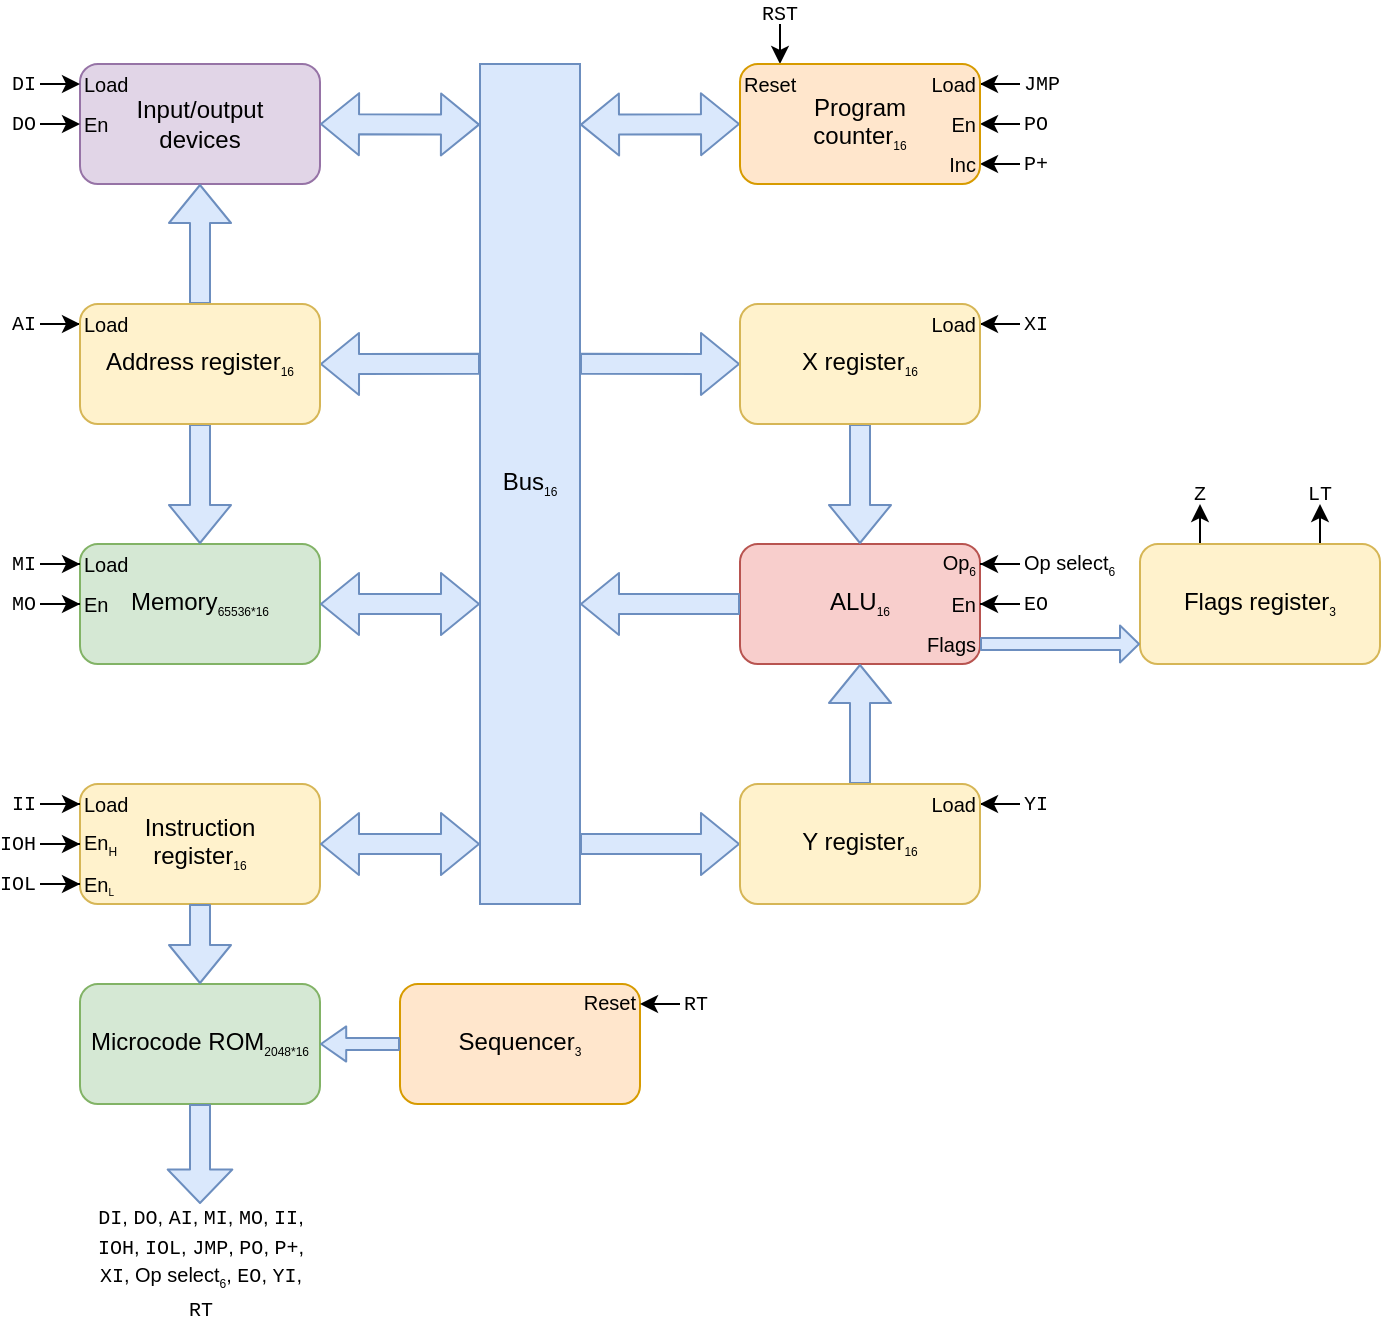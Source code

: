 <mxfile version="14.1.8" type="device"><diagram id="qZW6E2SnLvIhZ1rQXi7f" name="Page-1"><mxGraphModel dx="1199" dy="701" grid="0" gridSize="10" guides="1" tooltips="1" connect="1" arrows="1" fold="1" page="1" pageScale="1" pageWidth="827" pageHeight="1169" math="0" shadow="0"><root><mxCell id="0"/><mxCell id="1" parent="0"/><mxCell id="gYy3cqthwHcwwgq4DM2m-33" value="" style="shape=flexArrow;endArrow=classic;html=1;entryX=0;entryY=0.5;entryDx=0;entryDy=0;exitX=1;exitY=0.326;exitDx=0;exitDy=0;exitPerimeter=0;fillColor=#dae8fc;strokeColor=#6c8ebf;" parent="1" target="gYy3cqthwHcwwgq4DM2m-1" edge="1"><mxGeometry width="50" height="50" relative="1" as="geometry"><mxPoint x="370" y="419.92" as="sourcePoint"/><mxPoint x="420" y="460" as="targetPoint"/></mxGeometry></mxCell><mxCell id="gYy3cqthwHcwwgq4DM2m-34" value="" style="shape=flexArrow;endArrow=classic;html=1;strokeColor=#6c8ebf;entryX=0;entryY=0.5;entryDx=0;entryDy=0;exitX=1;exitY=0.587;exitDx=0;exitDy=0;exitPerimeter=0;fillColor=#dae8fc;" parent="1" target="gYy3cqthwHcwwgq4DM2m-4" edge="1"><mxGeometry width="50" height="50" relative="1" as="geometry"><mxPoint x="370" y="660.04" as="sourcePoint"/><mxPoint x="280" y="440" as="targetPoint"/></mxGeometry></mxCell><mxCell id="gYy3cqthwHcwwgq4DM2m-35" value="ALU&lt;sub&gt;&lt;font style=&quot;font-size: 6px&quot;&gt;16&lt;/font&gt;&lt;/sub&gt;" style="rounded=1;whiteSpace=wrap;html=1;fillColor=#f8cecc;strokeColor=#b85450;" parent="1" vertex="1"><mxGeometry x="450" y="510" width="120" height="60" as="geometry"/></mxCell><mxCell id="gYy3cqthwHcwwgq4DM2m-36" value="&lt;font&gt;&lt;span style=&quot;font-size: 10px&quot;&gt;Op&lt;/span&gt;&lt;sub&gt;&lt;font style=&quot;font-size: 6px&quot;&gt;6&lt;/font&gt;&lt;/sub&gt;&lt;/font&gt;" style="text;html=1;strokeColor=none;fillColor=none;align=right;verticalAlign=middle;whiteSpace=wrap;rounded=0;" parent="1" vertex="1"><mxGeometry x="546" y="510" width="24" height="20" as="geometry"/></mxCell><mxCell id="gYy3cqthwHcwwgq4DM2m-37" value="&lt;font style=&quot;font-size: 10px&quot;&gt;En&lt;/font&gt;" style="text;html=1;strokeColor=none;fillColor=none;align=right;verticalAlign=middle;whiteSpace=wrap;rounded=0;" parent="1" vertex="1"><mxGeometry x="546" y="530" width="24" height="20" as="geometry"/></mxCell><mxCell id="gYy3cqthwHcwwgq4DM2m-41" value="" style="shape=flexArrow;endArrow=classic;html=1;strokeColor=#6c8ebf;entryX=0.5;entryY=0;entryDx=0;entryDy=0;exitX=0.5;exitY=1;exitDx=0;exitDy=0;fillColor=#dae8fc;" parent="1" source="gYy3cqthwHcwwgq4DM2m-1" target="gYy3cqthwHcwwgq4DM2m-35" edge="1"><mxGeometry width="50" height="50" relative="1" as="geometry"><mxPoint x="460" y="600" as="sourcePoint"/><mxPoint x="510" y="550" as="targetPoint"/></mxGeometry></mxCell><mxCell id="gYy3cqthwHcwwgq4DM2m-42" value="" style="shape=flexArrow;endArrow=classic;html=1;strokeColor=#6c8ebf;exitX=0.5;exitY=0;exitDx=0;exitDy=0;fillColor=#dae8fc;" parent="1" source="gYy3cqthwHcwwgq4DM2m-4" edge="1"><mxGeometry width="50" height="50" relative="1" as="geometry"><mxPoint x="460" y="600" as="sourcePoint"/><mxPoint x="510" y="570" as="targetPoint"/></mxGeometry></mxCell><mxCell id="gYy3cqthwHcwwgq4DM2m-45" style="edgeStyle=orthogonalEdgeStyle;rounded=0;orthogonalLoop=1;jettySize=auto;html=1;entryX=1;entryY=0.167;entryDx=0;entryDy=0;entryPerimeter=0;strokeColor=#000000;" parent="1" source="gYy3cqthwHcwwgq4DM2m-43" target="gYy3cqthwHcwwgq4DM2m-35" edge="1"><mxGeometry relative="1" as="geometry"/></mxCell><mxCell id="gYy3cqthwHcwwgq4DM2m-43" value="&lt;font&gt;&lt;span style=&quot;font-size: 10px&quot;&gt;Op select&lt;/span&gt;&lt;sub&gt;&lt;font style=&quot;font-size: 6px&quot;&gt;6&lt;/font&gt;&lt;/sub&gt;&lt;/font&gt;" style="text;html=1;strokeColor=none;fillColor=none;align=left;verticalAlign=middle;whiteSpace=wrap;rounded=0;" parent="1" vertex="1"><mxGeometry x="590" y="510" width="60" height="20" as="geometry"/></mxCell><mxCell id="gYy3cqthwHcwwgq4DM2m-46" style="edgeStyle=orthogonalEdgeStyle;rounded=0;orthogonalLoop=1;jettySize=auto;html=1;entryX=1;entryY=0.5;entryDx=0;entryDy=0;strokeColor=#000000;" parent="1" source="gYy3cqthwHcwwgq4DM2m-44" target="gYy3cqthwHcwwgq4DM2m-35" edge="1"><mxGeometry relative="1" as="geometry"/></mxCell><mxCell id="gYy3cqthwHcwwgq4DM2m-44" value="&lt;font style=&quot;font-size: 10px&quot;&gt;EO&lt;/font&gt;" style="text;html=1;strokeColor=none;fillColor=none;align=left;verticalAlign=middle;whiteSpace=wrap;rounded=0;fontFamily=Courier New;" parent="1" vertex="1"><mxGeometry x="590" y="530" width="30" height="20" as="geometry"/></mxCell><mxCell id="gYy3cqthwHcwwgq4DM2m-47" value="Memory&lt;sub&gt;&lt;font style=&quot;font-size: 6px&quot;&gt;65536*16&lt;/font&gt;&lt;/sub&gt;" style="rounded=1;whiteSpace=wrap;html=1;fillColor=#d5e8d4;strokeColor=#82b366;" parent="1" vertex="1"><mxGeometry x="120" y="510" width="120" height="60" as="geometry"/></mxCell><mxCell id="gYy3cqthwHcwwgq4DM2m-49" value="&lt;font style=&quot;font-size: 10px&quot;&gt;Load&lt;/font&gt;" style="text;html=1;strokeColor=none;fillColor=none;align=left;verticalAlign=middle;whiteSpace=wrap;rounded=0;" parent="1" vertex="1"><mxGeometry x="120" y="510" width="40" height="20" as="geometry"/></mxCell><mxCell id="gYy3cqthwHcwwgq4DM2m-50" value="&lt;font style=&quot;font-size: 10px&quot;&gt;En&lt;/font&gt;" style="text;html=1;strokeColor=none;fillColor=none;align=left;verticalAlign=middle;whiteSpace=wrap;rounded=0;" parent="1" vertex="1"><mxGeometry x="120" y="530" width="30" height="20" as="geometry"/></mxCell><mxCell id="gYy3cqthwHcwwgq4DM2m-54" style="edgeStyle=orthogonalEdgeStyle;rounded=0;orthogonalLoop=1;jettySize=auto;html=1;entryX=0;entryY=0.5;entryDx=0;entryDy=0;strokeColor=#000000;" parent="1" source="gYy3cqthwHcwwgq4DM2m-51" target="gYy3cqthwHcwwgq4DM2m-49" edge="1"><mxGeometry relative="1" as="geometry"/></mxCell><mxCell id="gYy3cqthwHcwwgq4DM2m-51" value="&lt;font style=&quot;font-size: 10px&quot;&gt;MI&lt;/font&gt;" style="text;html=1;strokeColor=none;fillColor=none;align=right;verticalAlign=middle;whiteSpace=wrap;rounded=0;fontFamily=Courier New;" parent="1" vertex="1"><mxGeometry x="80" y="510" width="20" height="20" as="geometry"/></mxCell><mxCell id="gYy3cqthwHcwwgq4DM2m-53" style="edgeStyle=orthogonalEdgeStyle;rounded=0;orthogonalLoop=1;jettySize=auto;html=1;entryX=0;entryY=0.5;entryDx=0;entryDy=0;strokeColor=#000000;" parent="1" source="gYy3cqthwHcwwgq4DM2m-52" target="gYy3cqthwHcwwgq4DM2m-50" edge="1"><mxGeometry relative="1" as="geometry"/></mxCell><mxCell id="gYy3cqthwHcwwgq4DM2m-52" value="&lt;font style=&quot;font-size: 10px&quot;&gt;MO&lt;/font&gt;" style="text;html=1;strokeColor=none;fillColor=none;align=right;verticalAlign=middle;whiteSpace=wrap;rounded=0;fontFamily=Courier New;" parent="1" vertex="1"><mxGeometry x="80" y="530" width="20" height="20" as="geometry"/></mxCell><mxCell id="gYy3cqthwHcwwgq4DM2m-55" value="" style="shape=flexArrow;endArrow=classic;html=1;strokeColor=#6c8ebf;exitX=0.5;exitY=1;exitDx=0;exitDy=0;entryX=0.5;entryY=0;entryDx=0;entryDy=0;fillColor=#dae8fc;" parent="1" source="gYy3cqthwHcwwgq4DM2m-6" target="gYy3cqthwHcwwgq4DM2m-47" edge="1"><mxGeometry width="50" height="50" relative="1" as="geometry"><mxPoint x="220" y="570" as="sourcePoint"/><mxPoint x="270" y="520" as="targetPoint"/></mxGeometry></mxCell><mxCell id="gYy3cqthwHcwwgq4DM2m-56" value="" style="shape=flexArrow;endArrow=classic;html=1;strokeColor=#6c8ebf;entryX=1;entryY=0.5;entryDx=0;entryDy=0;exitX=0;exitY=0.326;exitDx=0;exitDy=0;exitPerimeter=0;fillColor=#dae8fc;" parent="1" target="gYy3cqthwHcwwgq4DM2m-6" edge="1"><mxGeometry width="50" height="50" relative="1" as="geometry"><mxPoint x="320" y="419.92" as="sourcePoint"/><mxPoint x="270" y="520" as="targetPoint"/></mxGeometry></mxCell><mxCell id="gYy3cqthwHcwwgq4DM2m-57" value="" style="shape=flexArrow;endArrow=classic;startArrow=classic;html=1;strokeColor=#6c8ebf;exitX=1;exitY=0.5;exitDx=0;exitDy=0;fillColor=#dae8fc;" parent="1" source="gYy3cqthwHcwwgq4DM2m-47" edge="1"><mxGeometry width="50" height="50" relative="1" as="geometry"><mxPoint x="220" y="570" as="sourcePoint"/><mxPoint x="320" y="540" as="targetPoint"/></mxGeometry></mxCell><mxCell id="gYy3cqthwHcwwgq4DM2m-58" value="Instruction&lt;br&gt;register&lt;sub&gt;&lt;font style=&quot;font-size: 6px&quot;&gt;16&lt;/font&gt;&lt;/sub&gt;" style="rounded=1;whiteSpace=wrap;html=1;fillColor=#fff2cc;strokeColor=#d6b656;" parent="1" vertex="1"><mxGeometry x="120" y="630" width="120" height="60" as="geometry"/></mxCell><mxCell id="gYy3cqthwHcwwgq4DM2m-59" value="&lt;font style=&quot;font-size: 10px&quot;&gt;Load&lt;/font&gt;" style="text;html=1;strokeColor=none;fillColor=none;align=left;verticalAlign=middle;whiteSpace=wrap;rounded=0;" parent="1" vertex="1"><mxGeometry x="120" y="630" width="40" height="20" as="geometry"/></mxCell><mxCell id="gYy3cqthwHcwwgq4DM2m-60" value="&lt;font&gt;&lt;span style=&quot;font-size: 10px&quot;&gt;En&lt;/span&gt;&lt;sub&gt;&lt;font style=&quot;font-size: 6px&quot;&gt;H&lt;/font&gt;&lt;/sub&gt;&lt;/font&gt;" style="text;html=1;strokeColor=none;fillColor=none;align=left;verticalAlign=middle;whiteSpace=wrap;rounded=0;" parent="1" vertex="1"><mxGeometry x="120" y="650" width="30" height="20" as="geometry"/></mxCell><mxCell id="gYy3cqthwHcwwgq4DM2m-61" style="edgeStyle=orthogonalEdgeStyle;rounded=0;orthogonalLoop=1;jettySize=auto;html=1;entryX=0;entryY=0.5;entryDx=0;entryDy=0;strokeColor=#000000;" parent="1" source="gYy3cqthwHcwwgq4DM2m-62" target="gYy3cqthwHcwwgq4DM2m-59" edge="1"><mxGeometry relative="1" as="geometry"/></mxCell><mxCell id="gYy3cqthwHcwwgq4DM2m-62" value="&lt;font style=&quot;font-size: 10px&quot;&gt;II&lt;/font&gt;" style="text;html=1;strokeColor=none;fillColor=none;align=right;verticalAlign=middle;whiteSpace=wrap;rounded=0;fontFamily=Courier New;" parent="1" vertex="1"><mxGeometry x="80" y="630" width="20" height="20" as="geometry"/></mxCell><mxCell id="gYy3cqthwHcwwgq4DM2m-63" style="edgeStyle=orthogonalEdgeStyle;rounded=0;orthogonalLoop=1;jettySize=auto;html=1;entryX=0;entryY=0.5;entryDx=0;entryDy=0;strokeColor=#000000;" parent="1" source="gYy3cqthwHcwwgq4DM2m-64" target="gYy3cqthwHcwwgq4DM2m-60" edge="1"><mxGeometry relative="1" as="geometry"/></mxCell><mxCell id="gYy3cqthwHcwwgq4DM2m-64" value="&lt;font style=&quot;font-size: 10px&quot;&gt;IOH&lt;/font&gt;" style="text;html=1;strokeColor=none;fillColor=none;align=right;verticalAlign=middle;whiteSpace=wrap;rounded=0;fontFamily=Courier New;" parent="1" vertex="1"><mxGeometry x="80" y="650" width="20" height="20" as="geometry"/></mxCell><mxCell id="gYy3cqthwHcwwgq4DM2m-65" value="" style="shape=flexArrow;endArrow=classic;startArrow=classic;html=1;strokeColor=#6c8ebf;exitX=1;exitY=0.5;exitDx=0;exitDy=0;entryX=0;entryY=0.587;entryDx=0;entryDy=0;entryPerimeter=0;fillColor=#dae8fc;" parent="1" source="gYy3cqthwHcwwgq4DM2m-58" edge="1"><mxGeometry width="50" height="50" relative="1" as="geometry"><mxPoint x="170" y="760" as="sourcePoint"/><mxPoint x="320" y="660.04" as="targetPoint"/></mxGeometry></mxCell><mxCell id="gYy3cqthwHcwwgq4DM2m-68" value="&lt;font&gt;&lt;span style=&quot;font-size: 10px&quot;&gt;En&lt;/span&gt;&lt;span style=&quot;font-size: 6px&quot;&gt;&lt;sub&gt;L&lt;/sub&gt;&lt;/span&gt;&lt;/font&gt;" style="text;html=1;strokeColor=none;fillColor=none;align=left;verticalAlign=middle;whiteSpace=wrap;rounded=0;" parent="1" vertex="1"><mxGeometry x="120" y="670" width="30" height="20" as="geometry"/></mxCell><mxCell id="gYy3cqthwHcwwgq4DM2m-70" style="edgeStyle=orthogonalEdgeStyle;rounded=0;orthogonalLoop=1;jettySize=auto;html=1;entryX=0;entryY=0.5;entryDx=0;entryDy=0;strokeColor=#000000;" parent="1" source="gYy3cqthwHcwwgq4DM2m-69" target="gYy3cqthwHcwwgq4DM2m-68" edge="1"><mxGeometry relative="1" as="geometry"/></mxCell><mxCell id="gYy3cqthwHcwwgq4DM2m-69" value="&lt;font style=&quot;font-size: 10px&quot;&gt;IOL&lt;/font&gt;" style="text;html=1;strokeColor=none;fillColor=none;align=right;verticalAlign=middle;whiteSpace=wrap;rounded=0;fontFamily=Courier New;" parent="1" vertex="1"><mxGeometry x="80" y="670" width="20" height="20" as="geometry"/></mxCell><mxCell id="gYy3cqthwHcwwgq4DM2m-71" value="" style="shape=flexArrow;endArrow=classic;html=1;strokeColor=#6c8ebf;exitX=0;exitY=0.5;exitDx=0;exitDy=0;fillColor=#dae8fc;" parent="1" source="gYy3cqthwHcwwgq4DM2m-35" edge="1"><mxGeometry width="50" height="50" relative="1" as="geometry"><mxPoint x="400" y="550" as="sourcePoint"/><mxPoint x="370" y="540" as="targetPoint"/></mxGeometry></mxCell><mxCell id="gYy3cqthwHcwwgq4DM2m-78" style="edgeStyle=orthogonalEdgeStyle;rounded=1;orthogonalLoop=1;jettySize=auto;html=1;exitX=0.25;exitY=0;exitDx=0;exitDy=0;entryX=0.5;entryY=1;entryDx=0;entryDy=0;startSize=3;endSize=6;strokeColor=#000000;fontSize=12;strokeWidth=1;" parent="1" source="gYy3cqthwHcwwgq4DM2m-72" target="gYy3cqthwHcwwgq4DM2m-74" edge="1"><mxGeometry relative="1" as="geometry"/></mxCell><mxCell id="gYy3cqthwHcwwgq4DM2m-80" style="edgeStyle=orthogonalEdgeStyle;rounded=1;orthogonalLoop=1;jettySize=auto;html=1;exitX=0.75;exitY=0;exitDx=0;exitDy=0;entryX=0.5;entryY=1;entryDx=0;entryDy=0;startSize=3;endSize=6;strokeColor=#000000;" parent="1" source="gYy3cqthwHcwwgq4DM2m-72" target="gYy3cqthwHcwwgq4DM2m-75" edge="1"><mxGeometry relative="1" as="geometry"/></mxCell><mxCell id="gYy3cqthwHcwwgq4DM2m-72" value="Flags register&lt;sub&gt;&lt;font style=&quot;font-size: 6px&quot;&gt;3&lt;/font&gt;&lt;/sub&gt;" style="rounded=1;whiteSpace=wrap;html=1;fillColor=#fff2cc;strokeColor=#d6b656;" parent="1" vertex="1"><mxGeometry x="650" y="510" width="120" height="60" as="geometry"/></mxCell><mxCell id="gYy3cqthwHcwwgq4DM2m-74" value="&lt;font style=&quot;font-size: 10px&quot;&gt;Z&lt;/font&gt;" style="text;html=1;strokeColor=none;fillColor=none;align=center;verticalAlign=middle;whiteSpace=wrap;rounded=0;fontFamily=Courier New;" parent="1" vertex="1"><mxGeometry x="660" y="480" width="40" height="10" as="geometry"/></mxCell><mxCell id="gYy3cqthwHcwwgq4DM2m-75" value="&lt;font style=&quot;font-size: 10px&quot;&gt;LT&lt;/font&gt;" style="text;html=1;strokeColor=none;fillColor=none;align=center;verticalAlign=middle;whiteSpace=wrap;rounded=0;fontFamily=Courier New;" parent="1" vertex="1"><mxGeometry x="720" y="480" width="40" height="10" as="geometry"/></mxCell><mxCell id="gYy3cqthwHcwwgq4DM2m-87" value="" style="shape=flexArrow;endArrow=classic;startArrow=classic;html=1;strokeColor=#6c8ebf;entryX=0;entryY=0.5;entryDx=0;entryDy=0;exitX=1;exitY=0.196;exitDx=0;exitDy=0;exitPerimeter=0;fillColor=#dae8fc;" parent="1" target="gYy3cqthwHcwwgq4DM2m-83" edge="1"><mxGeometry width="50" height="50" relative="1" as="geometry"><mxPoint x="370" y="300.32" as="sourcePoint"/><mxPoint x="280" y="270" as="targetPoint"/></mxGeometry></mxCell><mxCell id="gYy3cqthwHcwwgq4DM2m-85" style="edgeStyle=orthogonalEdgeStyle;rounded=0;orthogonalLoop=1;jettySize=auto;html=1;entryX=1;entryY=0.5;entryDx=0;entryDy=0;" parent="1" source="gYy3cqthwHcwwgq4DM2m-86" target="gYy3cqthwHcwwgq4DM2m-84" edge="1"><mxGeometry x="450" y="270" as="geometry"/></mxCell><mxCell id="gYy3cqthwHcwwgq4DM2m-86" value="&lt;span style=&quot;font-size: 10px&quot;&gt;JMP&lt;/span&gt;" style="text;html=1;strokeColor=none;fillColor=none;align=left;verticalAlign=middle;whiteSpace=wrap;rounded=0;fontFamily=Courier New;" parent="1" vertex="1"><mxGeometry x="590" y="270" width="20" height="20" as="geometry"/></mxCell><mxCell id="gYy3cqthwHcwwgq4DM2m-99" style="edgeStyle=orthogonalEdgeStyle;rounded=1;orthogonalLoop=1;jettySize=auto;html=1;entryX=1;entryY=0.5;entryDx=0;entryDy=0;startSize=6;endSize=6;strokeColor=#000000;fontSize=11;" parent="1" source="gYy3cqthwHcwwgq4DM2m-97" target="gYy3cqthwHcwwgq4DM2m-94" edge="1"><mxGeometry x="450" y="270" as="geometry"/></mxCell><mxCell id="gYy3cqthwHcwwgq4DM2m-97" value="&lt;span style=&quot;font-size: 10px&quot;&gt;PO&lt;/span&gt;" style="text;html=1;strokeColor=none;fillColor=none;align=left;verticalAlign=middle;whiteSpace=wrap;rounded=0;fontFamily=Courier New;" parent="1" vertex="1"><mxGeometry x="590" y="290" width="20" height="20" as="geometry"/></mxCell><mxCell id="gYy3cqthwHcwwgq4DM2m-100" style="edgeStyle=orthogonalEdgeStyle;rounded=1;orthogonalLoop=1;jettySize=auto;html=1;entryX=1;entryY=0.5;entryDx=0;entryDy=0;startSize=6;endSize=6;strokeColor=#000000;" parent="1" source="gYy3cqthwHcwwgq4DM2m-98" target="gYy3cqthwHcwwgq4DM2m-96" edge="1"><mxGeometry x="450" y="270" as="geometry"/></mxCell><mxCell id="gYy3cqthwHcwwgq4DM2m-98" value="&lt;span style=&quot;font-size: 10px&quot;&gt;P+&lt;/span&gt;" style="text;html=1;strokeColor=none;fillColor=none;align=left;verticalAlign=middle;whiteSpace=wrap;rounded=0;fontFamily=Courier New;" parent="1" vertex="1"><mxGeometry x="590" y="310" width="20" height="20" as="geometry"/></mxCell><mxCell id="gYy3cqthwHcwwgq4DM2m-103" style="edgeStyle=orthogonalEdgeStyle;rounded=1;orthogonalLoop=1;jettySize=auto;html=1;entryX=0.5;entryY=0;entryDx=0;entryDy=0;startSize=6;endSize=6;strokeColor=#000000;fontSize=11;" parent="1" source="gYy3cqthwHcwwgq4DM2m-102" target="gYy3cqthwHcwwgq4DM2m-95" edge="1"><mxGeometry relative="1" as="geometry"/></mxCell><mxCell id="gYy3cqthwHcwwgq4DM2m-102" value="&lt;span style=&quot;font-size: 10px&quot;&gt;RST&lt;/span&gt;" style="text;html=1;strokeColor=none;fillColor=none;align=center;verticalAlign=middle;whiteSpace=wrap;rounded=0;fontFamily=Courier New;" parent="1" vertex="1"><mxGeometry x="460" y="240" width="20" height="10" as="geometry"/></mxCell><mxCell id="gYy3cqthwHcwwgq4DM2m-105" value="Flags" style="text;html=1;strokeColor=none;fillColor=none;align=right;verticalAlign=middle;whiteSpace=wrap;rounded=0;fontSize=10;" parent="1" vertex="1"><mxGeometry x="530" y="550" width="40" height="20" as="geometry"/></mxCell><mxCell id="gYy3cqthwHcwwgq4DM2m-106" value="" style="shape=flexArrow;endArrow=classic;html=1;strokeColor=#6c8ebf;fontSize=10;exitX=1;exitY=0.5;exitDx=0;exitDy=0;entryX=0;entryY=0.833;entryDx=0;entryDy=0;entryPerimeter=0;endSize=2.833;width=6;strokeWidth=1;endWidth=11.442;fillColor=#dae8fc;" parent="1" source="gYy3cqthwHcwwgq4DM2m-105" target="gYy3cqthwHcwwgq4DM2m-72" edge="1"><mxGeometry width="50" height="50" relative="1" as="geometry"><mxPoint x="340" y="470" as="sourcePoint"/><mxPoint x="390" y="420" as="targetPoint"/></mxGeometry></mxCell><mxCell id="gYy3cqthwHcwwgq4DM2m-111" value="Input/output&lt;br&gt;devices" style="rounded=1;whiteSpace=wrap;html=1;fillColor=#e1d5e7;fontSize=12;align=center;strokeColor=#9673a6;" parent="1" vertex="1"><mxGeometry x="120" y="270" width="120" height="60" as="geometry"/></mxCell><mxCell id="gYy3cqthwHcwwgq4DM2m-112" value="" style="shape=flexArrow;endArrow=classic;html=1;strokeColor=#6c8ebf;strokeWidth=1;fontSize=12;exitX=0.5;exitY=0;exitDx=0;exitDy=0;entryX=0.5;entryY=1;entryDx=0;entryDy=0;fillColor=#dae8fc;" parent="1" source="gYy3cqthwHcwwgq4DM2m-6" target="gYy3cqthwHcwwgq4DM2m-111" edge="1"><mxGeometry width="50" height="50" relative="1" as="geometry"><mxPoint x="500" y="520" as="sourcePoint"/><mxPoint x="550" y="470" as="targetPoint"/></mxGeometry></mxCell><mxCell id="gYy3cqthwHcwwgq4DM2m-113" value="&lt;font style=&quot;font-size: 10px&quot;&gt;Load&lt;/font&gt;" style="text;html=1;strokeColor=none;fillColor=none;align=left;verticalAlign=middle;whiteSpace=wrap;rounded=0;" parent="1" vertex="1"><mxGeometry x="120" y="270" width="40" height="20" as="geometry"/></mxCell><mxCell id="gYy3cqthwHcwwgq4DM2m-114" value="&lt;font style=&quot;font-size: 10px&quot;&gt;En&lt;/font&gt;" style="text;html=1;strokeColor=none;fillColor=none;align=left;verticalAlign=middle;whiteSpace=wrap;rounded=0;" parent="1" vertex="1"><mxGeometry x="120" y="290" width="30" height="20" as="geometry"/></mxCell><mxCell id="gYy3cqthwHcwwgq4DM2m-117" style="edgeStyle=orthogonalEdgeStyle;rounded=1;orthogonalLoop=1;jettySize=auto;html=1;entryX=0;entryY=0.5;entryDx=0;entryDy=0;startSize=6;endSize=6;strokeColor=#000000;strokeWidth=1;fontSize=12;" parent="1" source="gYy3cqthwHcwwgq4DM2m-115" target="gYy3cqthwHcwwgq4DM2m-113" edge="1"><mxGeometry relative="1" as="geometry"/></mxCell><mxCell id="gYy3cqthwHcwwgq4DM2m-115" value="&lt;font style=&quot;font-size: 10px&quot;&gt;DI&lt;/font&gt;" style="text;html=1;strokeColor=none;fillColor=none;align=right;verticalAlign=middle;whiteSpace=wrap;rounded=0;fontFamily=Courier New;" parent="1" vertex="1"><mxGeometry x="80" y="270" width="20" height="20" as="geometry"/></mxCell><mxCell id="gYy3cqthwHcwwgq4DM2m-118" style="edgeStyle=orthogonalEdgeStyle;rounded=1;orthogonalLoop=1;jettySize=auto;html=1;entryX=0;entryY=0.5;entryDx=0;entryDy=0;startSize=6;endSize=6;strokeColor=#000000;strokeWidth=1;fontSize=12;" parent="1" source="gYy3cqthwHcwwgq4DM2m-116" target="gYy3cqthwHcwwgq4DM2m-114" edge="1"><mxGeometry relative="1" as="geometry"/></mxCell><mxCell id="gYy3cqthwHcwwgq4DM2m-116" value="&lt;font style=&quot;font-size: 10px&quot;&gt;DO&lt;/font&gt;" style="text;html=1;strokeColor=none;fillColor=none;align=right;verticalAlign=middle;whiteSpace=wrap;rounded=0;fontFamily=Courier New;" parent="1" vertex="1"><mxGeometry x="80" y="290" width="20" height="20" as="geometry"/></mxCell><mxCell id="gYy3cqthwHcwwgq4DM2m-119" value="" style="shape=flexArrow;endArrow=classic;startArrow=classic;html=1;strokeColor=#6c8ebf;strokeWidth=1;fontSize=12;exitX=1;exitY=0.5;exitDx=0;exitDy=0;entryX=0;entryY=0.196;entryDx=0;entryDy=0;entryPerimeter=0;fillColor=#dae8fc;" parent="1" source="gYy3cqthwHcwwgq4DM2m-111" edge="1"><mxGeometry width="50" height="50" relative="1" as="geometry"><mxPoint x="540" y="400" as="sourcePoint"/><mxPoint x="320" y="300.32" as="targetPoint"/></mxGeometry></mxCell><mxCell id="gYy3cqthwHcwwgq4DM2m-120" value="Bus&lt;sub&gt;&lt;font style=&quot;font-size: 6px&quot;&gt;16&lt;/font&gt;&lt;/sub&gt;" style="rounded=0;whiteSpace=wrap;html=1;fillColor=#dae8fc;fontSize=12;align=center;strokeColor=#6c8ebf;" parent="1" vertex="1"><mxGeometry x="320" y="270" width="50" height="420" as="geometry"/></mxCell><mxCell id="gYy3cqthwHcwwgq4DM2m-121" value="Sequencer&lt;sub&gt;&lt;font style=&quot;font-size: 6px&quot;&gt;3&lt;/font&gt;&lt;/sub&gt;" style="rounded=1;whiteSpace=wrap;html=1;fillColor=#ffe6cc;fontSize=12;align=center;strokeColor=#d79b00;" parent="1" vertex="1"><mxGeometry x="280" y="730" width="120" height="60" as="geometry"/></mxCell><mxCell id="gYy3cqthwHcwwgq4DM2m-122" value="Microcode ROM&lt;sub&gt;&lt;font style=&quot;font-size: 6px&quot;&gt;2048*16&lt;/font&gt;&lt;/sub&gt;" style="rounded=1;whiteSpace=wrap;html=1;fillColor=#d5e8d4;fontSize=12;align=center;strokeColor=#82b366;" parent="1" vertex="1"><mxGeometry x="120" y="730" width="120" height="60" as="geometry"/></mxCell><mxCell id="gYy3cqthwHcwwgq4DM2m-124" value="&lt;font&gt;&lt;span style=&quot;font-size: 10px&quot;&gt;DI&lt;/span&gt;&lt;font face=&quot;Helvetica&quot; style=&quot;font-size: 10px&quot;&gt;, &lt;/font&gt;&lt;span style=&quot;font-size: 10px&quot;&gt;DO&lt;/span&gt;&lt;font face=&quot;Helvetica&quot; style=&quot;font-size: 10px&quot;&gt;, &lt;/font&gt;&lt;span style=&quot;font-size: 10px&quot;&gt;AI&lt;/span&gt;&lt;font face=&quot;Helvetica&quot; style=&quot;font-size: 10px&quot;&gt;, &lt;/font&gt;&lt;span style=&quot;font-size: 10px&quot;&gt;MI&lt;/span&gt;&lt;font face=&quot;Helvetica&quot; style=&quot;font-size: 10px&quot;&gt;, &lt;/font&gt;&lt;span style=&quot;font-size: 10px&quot;&gt;MO&lt;/span&gt;&lt;font face=&quot;Helvetica&quot; style=&quot;font-size: 10px&quot;&gt;, &lt;/font&gt;&lt;span style=&quot;font-size: 10px&quot;&gt;II&lt;/span&gt;&lt;font face=&quot;Helvetica&quot; style=&quot;font-size: 10px&quot;&gt;, &lt;/font&gt;&lt;span style=&quot;font-size: 10px&quot;&gt;IOH&lt;/span&gt;&lt;font face=&quot;Helvetica&quot; style=&quot;font-size: 10px&quot;&gt;, &lt;/font&gt;&lt;span style=&quot;font-size: 10px&quot;&gt;IOL&lt;/span&gt;&lt;font face=&quot;Helvetica&quot; style=&quot;font-size: 10px&quot;&gt;, &lt;/font&gt;&lt;span style=&quot;font-size: 10px&quot;&gt;JMP&lt;/span&gt;&lt;font face=&quot;Helvetica&quot; style=&quot;font-size: 10px&quot;&gt;,&amp;nbsp;&lt;/font&gt;&lt;span style=&quot;font-size: 10px&quot;&gt;PO&lt;/span&gt;&lt;font face=&quot;Helvetica&quot; style=&quot;font-size: 10px&quot;&gt;, &lt;/font&gt;&lt;span style=&quot;font-size: 10px&quot;&gt;P+&lt;/span&gt;&lt;font face=&quot;Helvetica&quot; style=&quot;font-size: 10px&quot;&gt;, &lt;/font&gt;&lt;span style=&quot;font-size: 10px&quot;&gt;XI&lt;/span&gt;&lt;font face=&quot;Helvetica&quot; style=&quot;font-size: 10px&quot;&gt;, Op select&lt;/font&gt;&lt;font&gt;&lt;sub style=&quot;vertical-align: sub&quot;&gt;&lt;font face=&quot;Helvetica&quot; style=&quot;font-size: 6px&quot;&gt;6&lt;/font&gt;&lt;/sub&gt;&lt;font style=&quot;font-size: 10px&quot;&gt;&lt;font face=&quot;Helvetica&quot; style=&quot;font-size: 10px&quot;&gt;, &lt;/font&gt;EO&lt;font face=&quot;Helvetica&quot; style=&quot;font-size: 10px&quot;&gt;, &lt;/font&gt;YI&lt;font face=&quot;Helvetica&quot;&gt;, &lt;/font&gt;RT&lt;/font&gt;&lt;/font&gt;&lt;/font&gt;" style="text;html=1;strokeColor=none;fillColor=none;align=center;verticalAlign=middle;whiteSpace=wrap;rounded=0;fontSize=12;fontFamily=Courier New;" parent="1" vertex="1"><mxGeometry x="122.5" y="840" width="115" height="60" as="geometry"/></mxCell><mxCell id="gYy3cqthwHcwwgq4DM2m-125" value="" style="shape=flexArrow;endArrow=classic;html=1;strokeColor=#6c8ebf;strokeWidth=1;fontSize=12;exitX=0.5;exitY=1;exitDx=0;exitDy=0;endWidth=21.333;endSize=5.243;width=10;entryX=0.5;entryY=0;entryDx=0;entryDy=0;fillColor=#dae8fc;" parent="1" source="gYy3cqthwHcwwgq4DM2m-122" target="gYy3cqthwHcwwgq4DM2m-124" edge="1"><mxGeometry width="50" height="50" relative="1" as="geometry"><mxPoint x="430" y="680" as="sourcePoint"/><mxPoint x="290" y="820" as="targetPoint"/></mxGeometry></mxCell><mxCell id="gYy3cqthwHcwwgq4DM2m-126" value="" style="shape=flexArrow;endArrow=classic;html=1;strokeColor=#6c8ebf;strokeWidth=1;fontSize=12;exitX=0.5;exitY=1;exitDx=0;exitDy=0;entryX=0.5;entryY=0;entryDx=0;entryDy=0;fillColor=#dae8fc;" parent="1" source="gYy3cqthwHcwwgq4DM2m-58" target="gYy3cqthwHcwwgq4DM2m-122" edge="1"><mxGeometry width="50" height="50" relative="1" as="geometry"><mxPoint x="430" y="770" as="sourcePoint"/><mxPoint x="480" y="720" as="targetPoint"/></mxGeometry></mxCell><mxCell id="gYy3cqthwHcwwgq4DM2m-20" style="edgeStyle=orthogonalEdgeStyle;rounded=0;orthogonalLoop=1;jettySize=auto;html=1;entryX=0;entryY=0.5;entryDx=0;entryDy=0;" parent="1" source="gYy3cqthwHcwwgq4DM2m-19" target="gYy3cqthwHcwwgq4DM2m-7" edge="1"><mxGeometry x="80" y="390" as="geometry"/></mxCell><mxCell id="gYy3cqthwHcwwgq4DM2m-19" value="&lt;font style=&quot;font-size: 10px&quot;&gt;AI&lt;/font&gt;" style="text;html=1;strokeColor=none;fillColor=none;align=right;verticalAlign=middle;whiteSpace=wrap;rounded=0;fontFamily=Courier New;" parent="1" vertex="1"><mxGeometry x="80" y="390" width="20" height="20" as="geometry"/></mxCell><mxCell id="gYy3cqthwHcwwgq4DM2m-15" style="edgeStyle=orthogonalEdgeStyle;rounded=0;orthogonalLoop=1;jettySize=auto;html=1;entryX=1;entryY=0.5;entryDx=0;entryDy=0;" parent="1" source="gYy3cqthwHcwwgq4DM2m-12" target="gYy3cqthwHcwwgq4DM2m-2" edge="1"><mxGeometry x="450" y="390" as="geometry"/></mxCell><mxCell id="gYy3cqthwHcwwgq4DM2m-12" value="&lt;font style=&quot;font-size: 10px&quot;&gt;XI&lt;/font&gt;" style="text;html=1;strokeColor=none;fillColor=none;align=left;verticalAlign=middle;whiteSpace=wrap;rounded=0;fontFamily=Courier New;" parent="1" vertex="1"><mxGeometry x="590" y="390" width="20" height="20" as="geometry"/></mxCell><mxCell id="gYy3cqthwHcwwgq4DM2m-16" style="edgeStyle=orthogonalEdgeStyle;rounded=0;orthogonalLoop=1;jettySize=auto;html=1;entryX=1;entryY=0.5;entryDx=0;entryDy=0;" parent="1" source="gYy3cqthwHcwwgq4DM2m-13" target="gYy3cqthwHcwwgq4DM2m-5" edge="1"><mxGeometry x="450" y="630" as="geometry"/></mxCell><mxCell id="gYy3cqthwHcwwgq4DM2m-13" value="&lt;font style=&quot;font-size: 10px&quot;&gt;YI&lt;/font&gt;" style="text;html=1;strokeColor=none;fillColor=none;align=left;verticalAlign=middle;whiteSpace=wrap;rounded=0;fontFamily=Courier New;" parent="1" vertex="1"><mxGeometry x="590" y="630" width="20" height="20" as="geometry"/></mxCell><mxCell id="gYy3cqthwHcwwgq4DM2m-130" value="&lt;font face=&quot;Helvetica&quot; style=&quot;font-size: 10px&quot;&gt;Reset&lt;/font&gt;" style="text;html=1;strokeColor=none;fillColor=none;align=right;verticalAlign=middle;whiteSpace=wrap;rounded=0;fontFamily=Courier New;fontSize=12;" parent="1" vertex="1"><mxGeometry x="360" y="730" width="40" height="20" as="geometry"/></mxCell><mxCell id="gYy3cqthwHcwwgq4DM2m-132" style="edgeStyle=orthogonalEdgeStyle;rounded=1;orthogonalLoop=1;jettySize=auto;html=1;entryX=1;entryY=0.5;entryDx=0;entryDy=0;startSize=6;endSize=6;strokeColor=#000000;strokeWidth=1;fontFamily=Courier New;fontSize=12;" parent="1" source="gYy3cqthwHcwwgq4DM2m-131" target="gYy3cqthwHcwwgq4DM2m-130" edge="1"><mxGeometry relative="1" as="geometry"/></mxCell><mxCell id="gYy3cqthwHcwwgq4DM2m-131" value="&lt;font style=&quot;font-size: 10px&quot;&gt;RT&lt;/font&gt;" style="text;html=1;strokeColor=none;fillColor=none;align=left;verticalAlign=middle;whiteSpace=wrap;rounded=0;fontFamily=Courier New;fontSize=12;" parent="1" vertex="1"><mxGeometry x="420" y="730" width="40" height="20" as="geometry"/></mxCell><mxCell id="gYy3cqthwHcwwgq4DM2m-133" value="" style="shape=flexArrow;endArrow=classic;html=1;strokeColor=#6c8ebf;strokeWidth=1;fontFamily=Courier New;fontSize=12;exitX=0;exitY=0.5;exitDx=0;exitDy=0;entryX=1;entryY=0.5;entryDx=0;entryDy=0;fillColor=#dae8fc;width=6;endWidth=10.556;endSize=3.869;" parent="1" source="gYy3cqthwHcwwgq4DM2m-121" target="gYy3cqthwHcwwgq4DM2m-122" edge="1"><mxGeometry width="50" height="50" relative="1" as="geometry"><mxPoint x="520" y="870" as="sourcePoint"/><mxPoint x="570" y="820" as="targetPoint"/></mxGeometry></mxCell><mxCell id="gYy3cqthwHcwwgq4DM2m-1" value="X register&lt;font size=&quot;1&quot;&gt;&lt;sub style=&quot;font-size: 6px&quot;&gt;16&lt;/sub&gt;&lt;/font&gt;" style="rounded=1;whiteSpace=wrap;html=1;fillColor=#fff2cc;strokeColor=#d6b656;" parent="1" vertex="1"><mxGeometry x="450" y="390" width="120" height="60" as="geometry"/></mxCell><mxCell id="gYy3cqthwHcwwgq4DM2m-2" value="&lt;font style=&quot;font-size: 10px&quot;&gt;Load&lt;/font&gt;" style="text;html=1;strokeColor=none;fillColor=none;align=right;verticalAlign=middle;whiteSpace=wrap;rounded=0;" parent="1" vertex="1"><mxGeometry x="530" y="390" width="40" height="20" as="geometry"/></mxCell><mxCell id="gYy3cqthwHcwwgq4DM2m-6" value="Address register&lt;sub&gt;&lt;font style=&quot;font-size: 6px&quot;&gt;16&lt;/font&gt;&lt;/sub&gt;" style="rounded=1;whiteSpace=wrap;html=1;fillColor=#fff2cc;strokeColor=#d6b656;" parent="1" vertex="1"><mxGeometry x="120" y="390" width="120" height="60" as="geometry"/></mxCell><mxCell id="gYy3cqthwHcwwgq4DM2m-7" value="&lt;font style=&quot;font-size: 10px&quot;&gt;Load&lt;/font&gt;" style="text;html=1;strokeColor=none;fillColor=none;align=left;verticalAlign=middle;whiteSpace=wrap;rounded=0;" parent="1" vertex="1"><mxGeometry x="120" y="390" width="40" height="20" as="geometry"/></mxCell><mxCell id="gYy3cqthwHcwwgq4DM2m-83" value="Program&lt;br&gt;counter&lt;sub&gt;&lt;font style=&quot;font-size: 6px&quot;&gt;16&lt;/font&gt;&lt;/sub&gt;" style="rounded=1;whiteSpace=wrap;html=1;align=center;fillColor=#ffe6cc;strokeColor=#d79b00;" parent="1" vertex="1"><mxGeometry x="450" y="270" width="120" height="60" as="geometry"/></mxCell><mxCell id="gYy3cqthwHcwwgq4DM2m-84" value="&lt;font style=&quot;font-size: 10px&quot;&gt;Load&lt;/font&gt;" style="text;html=1;strokeColor=none;fillColor=none;align=right;verticalAlign=middle;whiteSpace=wrap;rounded=0;" parent="1" vertex="1"><mxGeometry x="530" y="270" width="40" height="20" as="geometry"/></mxCell><mxCell id="gYy3cqthwHcwwgq4DM2m-95" value="&lt;font style=&quot;font-size: 10px&quot;&gt;Reset&lt;/font&gt;" style="text;html=1;strokeColor=none;fillColor=none;align=left;verticalAlign=middle;whiteSpace=wrap;rounded=0;" parent="1" vertex="1"><mxGeometry x="450" y="270" width="40" height="20" as="geometry"/></mxCell><mxCell id="gYy3cqthwHcwwgq4DM2m-94" value="&lt;font style=&quot;font-size: 10px&quot;&gt;En&lt;/font&gt;" style="text;html=1;strokeColor=none;fillColor=none;align=right;verticalAlign=middle;whiteSpace=wrap;rounded=0;" parent="1" vertex="1"><mxGeometry x="530" y="290" width="40" height="20" as="geometry"/></mxCell><mxCell id="gYy3cqthwHcwwgq4DM2m-96" value="&lt;font style=&quot;font-size: 10px&quot;&gt;Inc&lt;/font&gt;" style="text;html=1;strokeColor=none;fillColor=none;align=right;verticalAlign=middle;whiteSpace=wrap;rounded=0;" parent="1" vertex="1"><mxGeometry x="530" y="310" width="40" height="20" as="geometry"/></mxCell><mxCell id="gYy3cqthwHcwwgq4DM2m-4" value="Y register&lt;sub&gt;&lt;font style=&quot;font-size: 6px&quot;&gt;16&lt;/font&gt;&lt;/sub&gt;" style="rounded=1;whiteSpace=wrap;html=1;fillColor=#fff2cc;strokeColor=#d6b656;" parent="1" vertex="1"><mxGeometry x="450" y="630" width="120" height="60" as="geometry"/></mxCell><mxCell id="gYy3cqthwHcwwgq4DM2m-5" value="&lt;font style=&quot;font-size: 10px&quot;&gt;Load&lt;/font&gt;" style="text;html=1;strokeColor=none;fillColor=none;align=right;verticalAlign=middle;whiteSpace=wrap;rounded=0;" parent="1" vertex="1"><mxGeometry x="530" y="630" width="40" height="20" as="geometry"/></mxCell></root></mxGraphModel></diagram></mxfile>